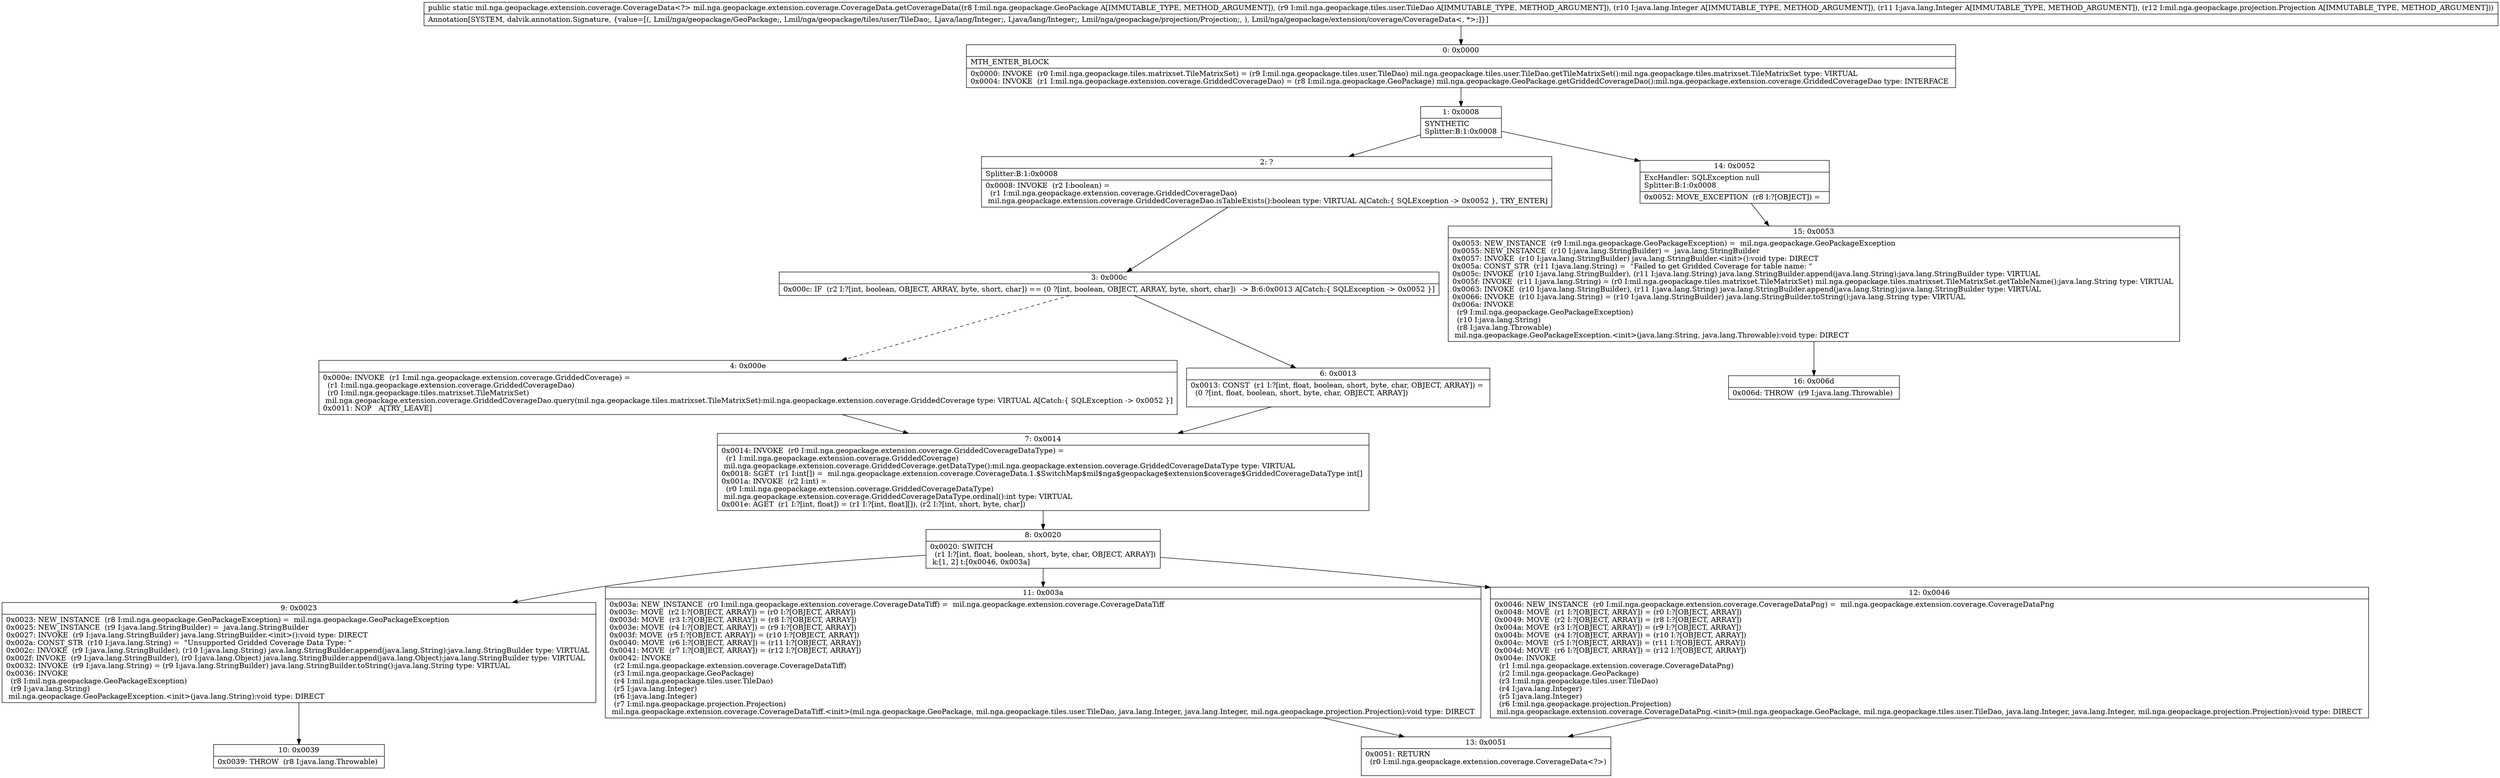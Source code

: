 digraph "CFG formil.nga.geopackage.extension.coverage.CoverageData.getCoverageData(Lmil\/nga\/geopackage\/GeoPackage;Lmil\/nga\/geopackage\/tiles\/user\/TileDao;Ljava\/lang\/Integer;Ljava\/lang\/Integer;Lmil\/nga\/geopackage\/projection\/Projection;)Lmil\/nga\/geopackage\/extension\/coverage\/CoverageData;" {
Node_0 [shape=record,label="{0\:\ 0x0000|MTH_ENTER_BLOCK\l|0x0000: INVOKE  (r0 I:mil.nga.geopackage.tiles.matrixset.TileMatrixSet) = (r9 I:mil.nga.geopackage.tiles.user.TileDao) mil.nga.geopackage.tiles.user.TileDao.getTileMatrixSet():mil.nga.geopackage.tiles.matrixset.TileMatrixSet type: VIRTUAL \l0x0004: INVOKE  (r1 I:mil.nga.geopackage.extension.coverage.GriddedCoverageDao) = (r8 I:mil.nga.geopackage.GeoPackage) mil.nga.geopackage.GeoPackage.getGriddedCoverageDao():mil.nga.geopackage.extension.coverage.GriddedCoverageDao type: INTERFACE \l}"];
Node_1 [shape=record,label="{1\:\ 0x0008|SYNTHETIC\lSplitter:B:1:0x0008\l}"];
Node_2 [shape=record,label="{2\:\ ?|Splitter:B:1:0x0008\l|0x0008: INVOKE  (r2 I:boolean) = \l  (r1 I:mil.nga.geopackage.extension.coverage.GriddedCoverageDao)\l mil.nga.geopackage.extension.coverage.GriddedCoverageDao.isTableExists():boolean type: VIRTUAL A[Catch:\{ SQLException \-\> 0x0052 \}, TRY_ENTER]\l}"];
Node_3 [shape=record,label="{3\:\ 0x000c|0x000c: IF  (r2 I:?[int, boolean, OBJECT, ARRAY, byte, short, char]) == (0 ?[int, boolean, OBJECT, ARRAY, byte, short, char])  \-\> B:6:0x0013 A[Catch:\{ SQLException \-\> 0x0052 \}]\l}"];
Node_4 [shape=record,label="{4\:\ 0x000e|0x000e: INVOKE  (r1 I:mil.nga.geopackage.extension.coverage.GriddedCoverage) = \l  (r1 I:mil.nga.geopackage.extension.coverage.GriddedCoverageDao)\l  (r0 I:mil.nga.geopackage.tiles.matrixset.TileMatrixSet)\l mil.nga.geopackage.extension.coverage.GriddedCoverageDao.query(mil.nga.geopackage.tiles.matrixset.TileMatrixSet):mil.nga.geopackage.extension.coverage.GriddedCoverage type: VIRTUAL A[Catch:\{ SQLException \-\> 0x0052 \}]\l0x0011: NOP   A[TRY_LEAVE]\l}"];
Node_6 [shape=record,label="{6\:\ 0x0013|0x0013: CONST  (r1 I:?[int, float, boolean, short, byte, char, OBJECT, ARRAY]) = \l  (0 ?[int, float, boolean, short, byte, char, OBJECT, ARRAY])\l \l}"];
Node_7 [shape=record,label="{7\:\ 0x0014|0x0014: INVOKE  (r0 I:mil.nga.geopackage.extension.coverage.GriddedCoverageDataType) = \l  (r1 I:mil.nga.geopackage.extension.coverage.GriddedCoverage)\l mil.nga.geopackage.extension.coverage.GriddedCoverage.getDataType():mil.nga.geopackage.extension.coverage.GriddedCoverageDataType type: VIRTUAL \l0x0018: SGET  (r1 I:int[]) =  mil.nga.geopackage.extension.coverage.CoverageData.1.$SwitchMap$mil$nga$geopackage$extension$coverage$GriddedCoverageDataType int[] \l0x001a: INVOKE  (r2 I:int) = \l  (r0 I:mil.nga.geopackage.extension.coverage.GriddedCoverageDataType)\l mil.nga.geopackage.extension.coverage.GriddedCoverageDataType.ordinal():int type: VIRTUAL \l0x001e: AGET  (r1 I:?[int, float]) = (r1 I:?[int, float][]), (r2 I:?[int, short, byte, char]) \l}"];
Node_8 [shape=record,label="{8\:\ 0x0020|0x0020: SWITCH  \l  (r1 I:?[int, float, boolean, short, byte, char, OBJECT, ARRAY])\l k:[1, 2] t:[0x0046, 0x003a] \l}"];
Node_9 [shape=record,label="{9\:\ 0x0023|0x0023: NEW_INSTANCE  (r8 I:mil.nga.geopackage.GeoPackageException) =  mil.nga.geopackage.GeoPackageException \l0x0025: NEW_INSTANCE  (r9 I:java.lang.StringBuilder) =  java.lang.StringBuilder \l0x0027: INVOKE  (r9 I:java.lang.StringBuilder) java.lang.StringBuilder.\<init\>():void type: DIRECT \l0x002a: CONST_STR  (r10 I:java.lang.String) =  \"Unsupported Gridded Coverage Data Type: \" \l0x002c: INVOKE  (r9 I:java.lang.StringBuilder), (r10 I:java.lang.String) java.lang.StringBuilder.append(java.lang.String):java.lang.StringBuilder type: VIRTUAL \l0x002f: INVOKE  (r9 I:java.lang.StringBuilder), (r0 I:java.lang.Object) java.lang.StringBuilder.append(java.lang.Object):java.lang.StringBuilder type: VIRTUAL \l0x0032: INVOKE  (r9 I:java.lang.String) = (r9 I:java.lang.StringBuilder) java.lang.StringBuilder.toString():java.lang.String type: VIRTUAL \l0x0036: INVOKE  \l  (r8 I:mil.nga.geopackage.GeoPackageException)\l  (r9 I:java.lang.String)\l mil.nga.geopackage.GeoPackageException.\<init\>(java.lang.String):void type: DIRECT \l}"];
Node_10 [shape=record,label="{10\:\ 0x0039|0x0039: THROW  (r8 I:java.lang.Throwable) \l}"];
Node_11 [shape=record,label="{11\:\ 0x003a|0x003a: NEW_INSTANCE  (r0 I:mil.nga.geopackage.extension.coverage.CoverageDataTiff) =  mil.nga.geopackage.extension.coverage.CoverageDataTiff \l0x003c: MOVE  (r2 I:?[OBJECT, ARRAY]) = (r0 I:?[OBJECT, ARRAY]) \l0x003d: MOVE  (r3 I:?[OBJECT, ARRAY]) = (r8 I:?[OBJECT, ARRAY]) \l0x003e: MOVE  (r4 I:?[OBJECT, ARRAY]) = (r9 I:?[OBJECT, ARRAY]) \l0x003f: MOVE  (r5 I:?[OBJECT, ARRAY]) = (r10 I:?[OBJECT, ARRAY]) \l0x0040: MOVE  (r6 I:?[OBJECT, ARRAY]) = (r11 I:?[OBJECT, ARRAY]) \l0x0041: MOVE  (r7 I:?[OBJECT, ARRAY]) = (r12 I:?[OBJECT, ARRAY]) \l0x0042: INVOKE  \l  (r2 I:mil.nga.geopackage.extension.coverage.CoverageDataTiff)\l  (r3 I:mil.nga.geopackage.GeoPackage)\l  (r4 I:mil.nga.geopackage.tiles.user.TileDao)\l  (r5 I:java.lang.Integer)\l  (r6 I:java.lang.Integer)\l  (r7 I:mil.nga.geopackage.projection.Projection)\l mil.nga.geopackage.extension.coverage.CoverageDataTiff.\<init\>(mil.nga.geopackage.GeoPackage, mil.nga.geopackage.tiles.user.TileDao, java.lang.Integer, java.lang.Integer, mil.nga.geopackage.projection.Projection):void type: DIRECT \l}"];
Node_12 [shape=record,label="{12\:\ 0x0046|0x0046: NEW_INSTANCE  (r0 I:mil.nga.geopackage.extension.coverage.CoverageDataPng) =  mil.nga.geopackage.extension.coverage.CoverageDataPng \l0x0048: MOVE  (r1 I:?[OBJECT, ARRAY]) = (r0 I:?[OBJECT, ARRAY]) \l0x0049: MOVE  (r2 I:?[OBJECT, ARRAY]) = (r8 I:?[OBJECT, ARRAY]) \l0x004a: MOVE  (r3 I:?[OBJECT, ARRAY]) = (r9 I:?[OBJECT, ARRAY]) \l0x004b: MOVE  (r4 I:?[OBJECT, ARRAY]) = (r10 I:?[OBJECT, ARRAY]) \l0x004c: MOVE  (r5 I:?[OBJECT, ARRAY]) = (r11 I:?[OBJECT, ARRAY]) \l0x004d: MOVE  (r6 I:?[OBJECT, ARRAY]) = (r12 I:?[OBJECT, ARRAY]) \l0x004e: INVOKE  \l  (r1 I:mil.nga.geopackage.extension.coverage.CoverageDataPng)\l  (r2 I:mil.nga.geopackage.GeoPackage)\l  (r3 I:mil.nga.geopackage.tiles.user.TileDao)\l  (r4 I:java.lang.Integer)\l  (r5 I:java.lang.Integer)\l  (r6 I:mil.nga.geopackage.projection.Projection)\l mil.nga.geopackage.extension.coverage.CoverageDataPng.\<init\>(mil.nga.geopackage.GeoPackage, mil.nga.geopackage.tiles.user.TileDao, java.lang.Integer, java.lang.Integer, mil.nga.geopackage.projection.Projection):void type: DIRECT \l}"];
Node_13 [shape=record,label="{13\:\ 0x0051|0x0051: RETURN  \l  (r0 I:mil.nga.geopackage.extension.coverage.CoverageData\<?\>)\l \l}"];
Node_14 [shape=record,label="{14\:\ 0x0052|ExcHandler: SQLException null\lSplitter:B:1:0x0008\l|0x0052: MOVE_EXCEPTION  (r8 I:?[OBJECT]) =  \l}"];
Node_15 [shape=record,label="{15\:\ 0x0053|0x0053: NEW_INSTANCE  (r9 I:mil.nga.geopackage.GeoPackageException) =  mil.nga.geopackage.GeoPackageException \l0x0055: NEW_INSTANCE  (r10 I:java.lang.StringBuilder) =  java.lang.StringBuilder \l0x0057: INVOKE  (r10 I:java.lang.StringBuilder) java.lang.StringBuilder.\<init\>():void type: DIRECT \l0x005a: CONST_STR  (r11 I:java.lang.String) =  \"Failed to get Gridded Coverage for table name: \" \l0x005c: INVOKE  (r10 I:java.lang.StringBuilder), (r11 I:java.lang.String) java.lang.StringBuilder.append(java.lang.String):java.lang.StringBuilder type: VIRTUAL \l0x005f: INVOKE  (r11 I:java.lang.String) = (r0 I:mil.nga.geopackage.tiles.matrixset.TileMatrixSet) mil.nga.geopackage.tiles.matrixset.TileMatrixSet.getTableName():java.lang.String type: VIRTUAL \l0x0063: INVOKE  (r10 I:java.lang.StringBuilder), (r11 I:java.lang.String) java.lang.StringBuilder.append(java.lang.String):java.lang.StringBuilder type: VIRTUAL \l0x0066: INVOKE  (r10 I:java.lang.String) = (r10 I:java.lang.StringBuilder) java.lang.StringBuilder.toString():java.lang.String type: VIRTUAL \l0x006a: INVOKE  \l  (r9 I:mil.nga.geopackage.GeoPackageException)\l  (r10 I:java.lang.String)\l  (r8 I:java.lang.Throwable)\l mil.nga.geopackage.GeoPackageException.\<init\>(java.lang.String, java.lang.Throwable):void type: DIRECT \l}"];
Node_16 [shape=record,label="{16\:\ 0x006d|0x006d: THROW  (r9 I:java.lang.Throwable) \l}"];
MethodNode[shape=record,label="{public static mil.nga.geopackage.extension.coverage.CoverageData\<?\> mil.nga.geopackage.extension.coverage.CoverageData.getCoverageData((r8 I:mil.nga.geopackage.GeoPackage A[IMMUTABLE_TYPE, METHOD_ARGUMENT]), (r9 I:mil.nga.geopackage.tiles.user.TileDao A[IMMUTABLE_TYPE, METHOD_ARGUMENT]), (r10 I:java.lang.Integer A[IMMUTABLE_TYPE, METHOD_ARGUMENT]), (r11 I:java.lang.Integer A[IMMUTABLE_TYPE, METHOD_ARGUMENT]), (r12 I:mil.nga.geopackage.projection.Projection A[IMMUTABLE_TYPE, METHOD_ARGUMENT]))  | Annotation[SYSTEM, dalvik.annotation.Signature, \{value=[(, Lmil\/nga\/geopackage\/GeoPackage;, Lmil\/nga\/geopackage\/tiles\/user\/TileDao;, Ljava\/lang\/Integer;, Ljava\/lang\/Integer;, Lmil\/nga\/geopackage\/projection\/Projection;, ), Lmil\/nga\/geopackage\/extension\/coverage\/CoverageData\<, *\>;]\}]\l}"];
MethodNode -> Node_0;
Node_0 -> Node_1;
Node_1 -> Node_2;
Node_1 -> Node_14;
Node_2 -> Node_3;
Node_3 -> Node_4[style=dashed];
Node_3 -> Node_6;
Node_4 -> Node_7;
Node_6 -> Node_7;
Node_7 -> Node_8;
Node_8 -> Node_9;
Node_8 -> Node_11;
Node_8 -> Node_12;
Node_9 -> Node_10;
Node_11 -> Node_13;
Node_12 -> Node_13;
Node_14 -> Node_15;
Node_15 -> Node_16;
}

